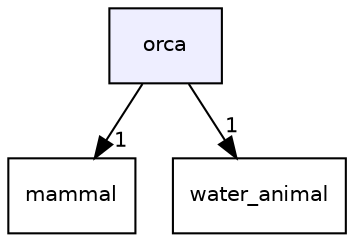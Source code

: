 digraph "orca" {
  compound=true
  node [ fontsize="10", fontname="Helvetica"];
  edge [ labelfontsize="10", labelfontname="Helvetica"];
  dir_09d18b2eb9a91f3e1061a08276f7d0d7 [shape=box, label="orca", style="filled", fillcolor="#eeeeff", pencolor="black", URL="dir_09d18b2eb9a91f3e1061a08276f7d0d7.html"];
  dir_7d9fa14e413bd664dca6d5c8691fddd9 [shape=box label="mammal" URL="dir_7d9fa14e413bd664dca6d5c8691fddd9.html"];
  dir_43077ec27605880ea06137d5578c96fe [shape=box label="water_animal" URL="dir_43077ec27605880ea06137d5578c96fe.html"];
  dir_09d18b2eb9a91f3e1061a08276f7d0d7->dir_7d9fa14e413bd664dca6d5c8691fddd9 [headlabel="1", labeldistance=1.5 headhref="dir_000029_000028.html"];
  dir_09d18b2eb9a91f3e1061a08276f7d0d7->dir_43077ec27605880ea06137d5578c96fe [headlabel="1", labeldistance=1.5 headhref="dir_000029_000041.html"];
}
